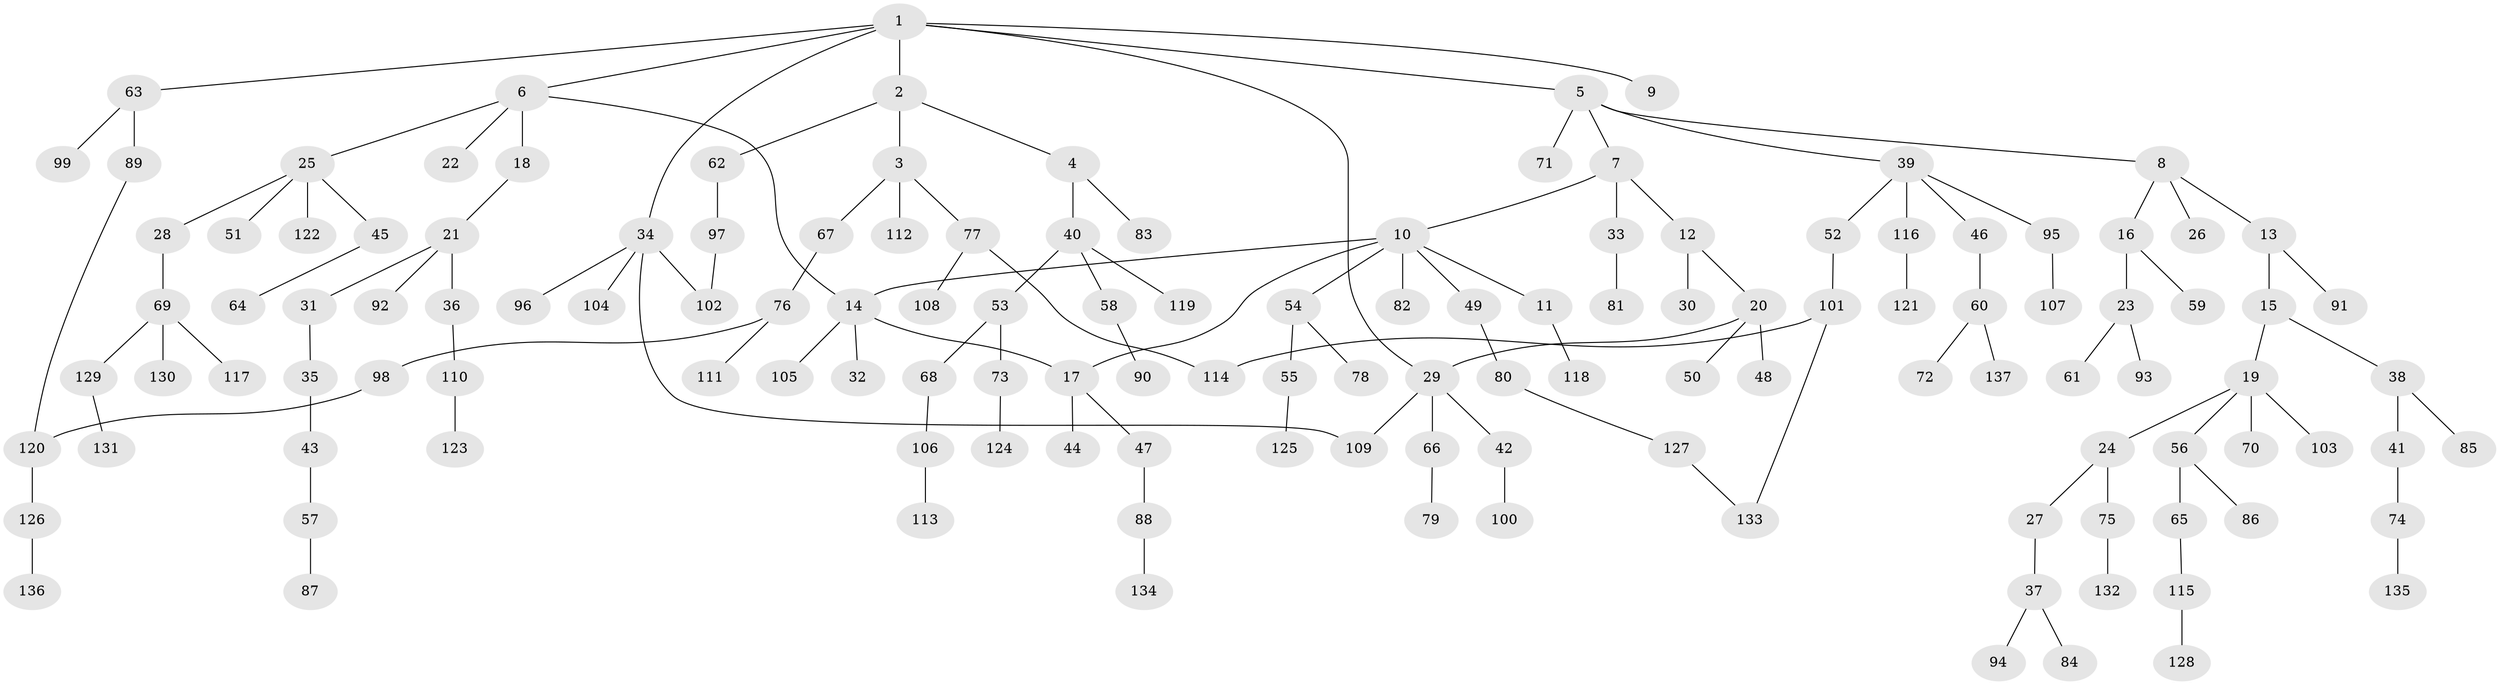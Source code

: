 // Generated by graph-tools (version 1.1) at 2025/42/03/09/25 04:42:59]
// undirected, 137 vertices, 144 edges
graph export_dot {
graph [start="1"]
  node [color=gray90,style=filled];
  1;
  2;
  3;
  4;
  5;
  6;
  7;
  8;
  9;
  10;
  11;
  12;
  13;
  14;
  15;
  16;
  17;
  18;
  19;
  20;
  21;
  22;
  23;
  24;
  25;
  26;
  27;
  28;
  29;
  30;
  31;
  32;
  33;
  34;
  35;
  36;
  37;
  38;
  39;
  40;
  41;
  42;
  43;
  44;
  45;
  46;
  47;
  48;
  49;
  50;
  51;
  52;
  53;
  54;
  55;
  56;
  57;
  58;
  59;
  60;
  61;
  62;
  63;
  64;
  65;
  66;
  67;
  68;
  69;
  70;
  71;
  72;
  73;
  74;
  75;
  76;
  77;
  78;
  79;
  80;
  81;
  82;
  83;
  84;
  85;
  86;
  87;
  88;
  89;
  90;
  91;
  92;
  93;
  94;
  95;
  96;
  97;
  98;
  99;
  100;
  101;
  102;
  103;
  104;
  105;
  106;
  107;
  108;
  109;
  110;
  111;
  112;
  113;
  114;
  115;
  116;
  117;
  118;
  119;
  120;
  121;
  122;
  123;
  124;
  125;
  126;
  127;
  128;
  129;
  130;
  131;
  132;
  133;
  134;
  135;
  136;
  137;
  1 -- 2;
  1 -- 5;
  1 -- 6;
  1 -- 9;
  1 -- 29;
  1 -- 34;
  1 -- 63;
  2 -- 3;
  2 -- 4;
  2 -- 62;
  3 -- 67;
  3 -- 77;
  3 -- 112;
  4 -- 40;
  4 -- 83;
  5 -- 7;
  5 -- 8;
  5 -- 39;
  5 -- 71;
  6 -- 14;
  6 -- 18;
  6 -- 22;
  6 -- 25;
  7 -- 10;
  7 -- 12;
  7 -- 33;
  8 -- 13;
  8 -- 16;
  8 -- 26;
  10 -- 11;
  10 -- 17;
  10 -- 49;
  10 -- 54;
  10 -- 82;
  10 -- 14;
  11 -- 118;
  12 -- 20;
  12 -- 30;
  13 -- 15;
  13 -- 91;
  14 -- 32;
  14 -- 105;
  14 -- 17;
  15 -- 19;
  15 -- 38;
  16 -- 23;
  16 -- 59;
  17 -- 44;
  17 -- 47;
  18 -- 21;
  19 -- 24;
  19 -- 56;
  19 -- 70;
  19 -- 103;
  20 -- 48;
  20 -- 50;
  20 -- 29;
  21 -- 31;
  21 -- 36;
  21 -- 92;
  23 -- 61;
  23 -- 93;
  24 -- 27;
  24 -- 75;
  25 -- 28;
  25 -- 45;
  25 -- 51;
  25 -- 122;
  27 -- 37;
  28 -- 69;
  29 -- 42;
  29 -- 66;
  29 -- 109;
  31 -- 35;
  33 -- 81;
  34 -- 96;
  34 -- 102;
  34 -- 104;
  34 -- 109;
  35 -- 43;
  36 -- 110;
  37 -- 84;
  37 -- 94;
  38 -- 41;
  38 -- 85;
  39 -- 46;
  39 -- 52;
  39 -- 95;
  39 -- 116;
  40 -- 53;
  40 -- 58;
  40 -- 119;
  41 -- 74;
  42 -- 100;
  43 -- 57;
  45 -- 64;
  46 -- 60;
  47 -- 88;
  49 -- 80;
  52 -- 101;
  53 -- 68;
  53 -- 73;
  54 -- 55;
  54 -- 78;
  55 -- 125;
  56 -- 65;
  56 -- 86;
  57 -- 87;
  58 -- 90;
  60 -- 72;
  60 -- 137;
  62 -- 97;
  63 -- 89;
  63 -- 99;
  65 -- 115;
  66 -- 79;
  67 -- 76;
  68 -- 106;
  69 -- 117;
  69 -- 129;
  69 -- 130;
  73 -- 124;
  74 -- 135;
  75 -- 132;
  76 -- 98;
  76 -- 111;
  77 -- 108;
  77 -- 114;
  80 -- 127;
  88 -- 134;
  89 -- 120;
  95 -- 107;
  97 -- 102;
  98 -- 120;
  101 -- 114;
  101 -- 133;
  106 -- 113;
  110 -- 123;
  115 -- 128;
  116 -- 121;
  120 -- 126;
  126 -- 136;
  127 -- 133;
  129 -- 131;
}
